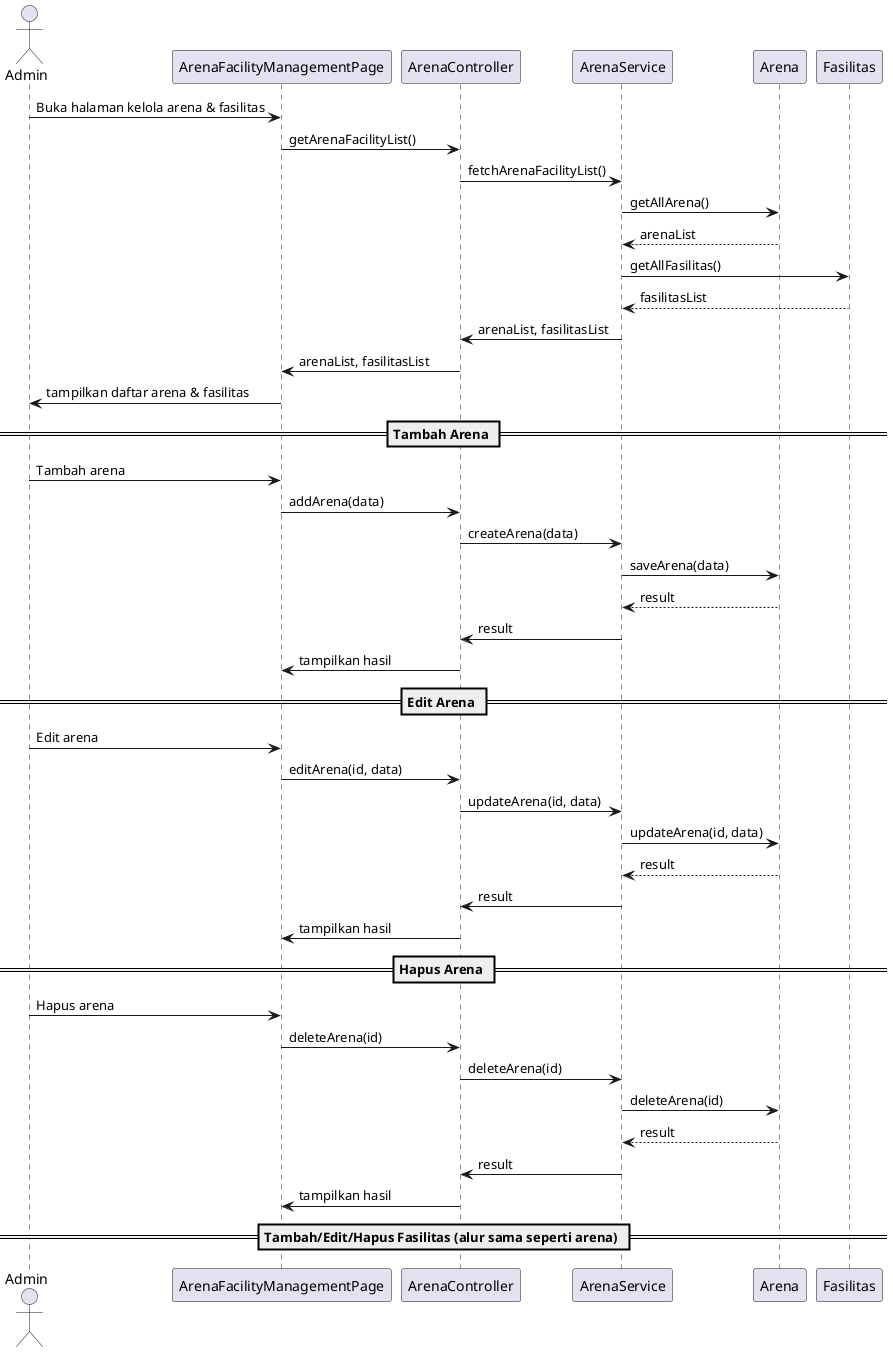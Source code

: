 @startuml
actor Admin
participant "ArenaFacilityManagementPage" as UI
participant "ArenaController" as Controller
participant "ArenaService" as Service
participant "Arena" as ArenaEntity
participant "Fasilitas" as FasilitasEntity

Admin -> UI : Buka halaman kelola arena & fasilitas
UI -> Controller : getArenaFacilityList()
Controller -> Service : fetchArenaFacilityList()
Service -> ArenaEntity : getAllArena()
ArenaEntity --> Service : arenaList
Service -> FasilitasEntity : getAllFasilitas()
FasilitasEntity --> Service : fasilitasList
Service -> Controller : arenaList, fasilitasList
Controller -> UI : arenaList, fasilitasList
UI -> Admin : tampilkan daftar arena & fasilitas

== Tambah Arena ==
Admin -> UI : Tambah arena
UI -> Controller : addArena(data)
Controller -> Service : createArena(data)
Service -> ArenaEntity : saveArena(data)
ArenaEntity --> Service : result
Service -> Controller : result
Controller -> UI : tampilkan hasil

== Edit Arena ==
Admin -> UI : Edit arena
UI -> Controller : editArena(id, data)
Controller -> Service : updateArena(id, data)
Service -> ArenaEntity : updateArena(id, data)
ArenaEntity --> Service : result
Service -> Controller : result
Controller -> UI : tampilkan hasil

== Hapus Arena ==
Admin -> UI : Hapus arena
UI -> Controller : deleteArena(id)
Controller -> Service : deleteArena(id)
Service -> ArenaEntity : deleteArena(id)
ArenaEntity --> Service : result
Service -> Controller : result
Controller -> UI : tampilkan hasil

== Tambah/Edit/Hapus Fasilitas (alur sama seperti arena) ==
@enduml
